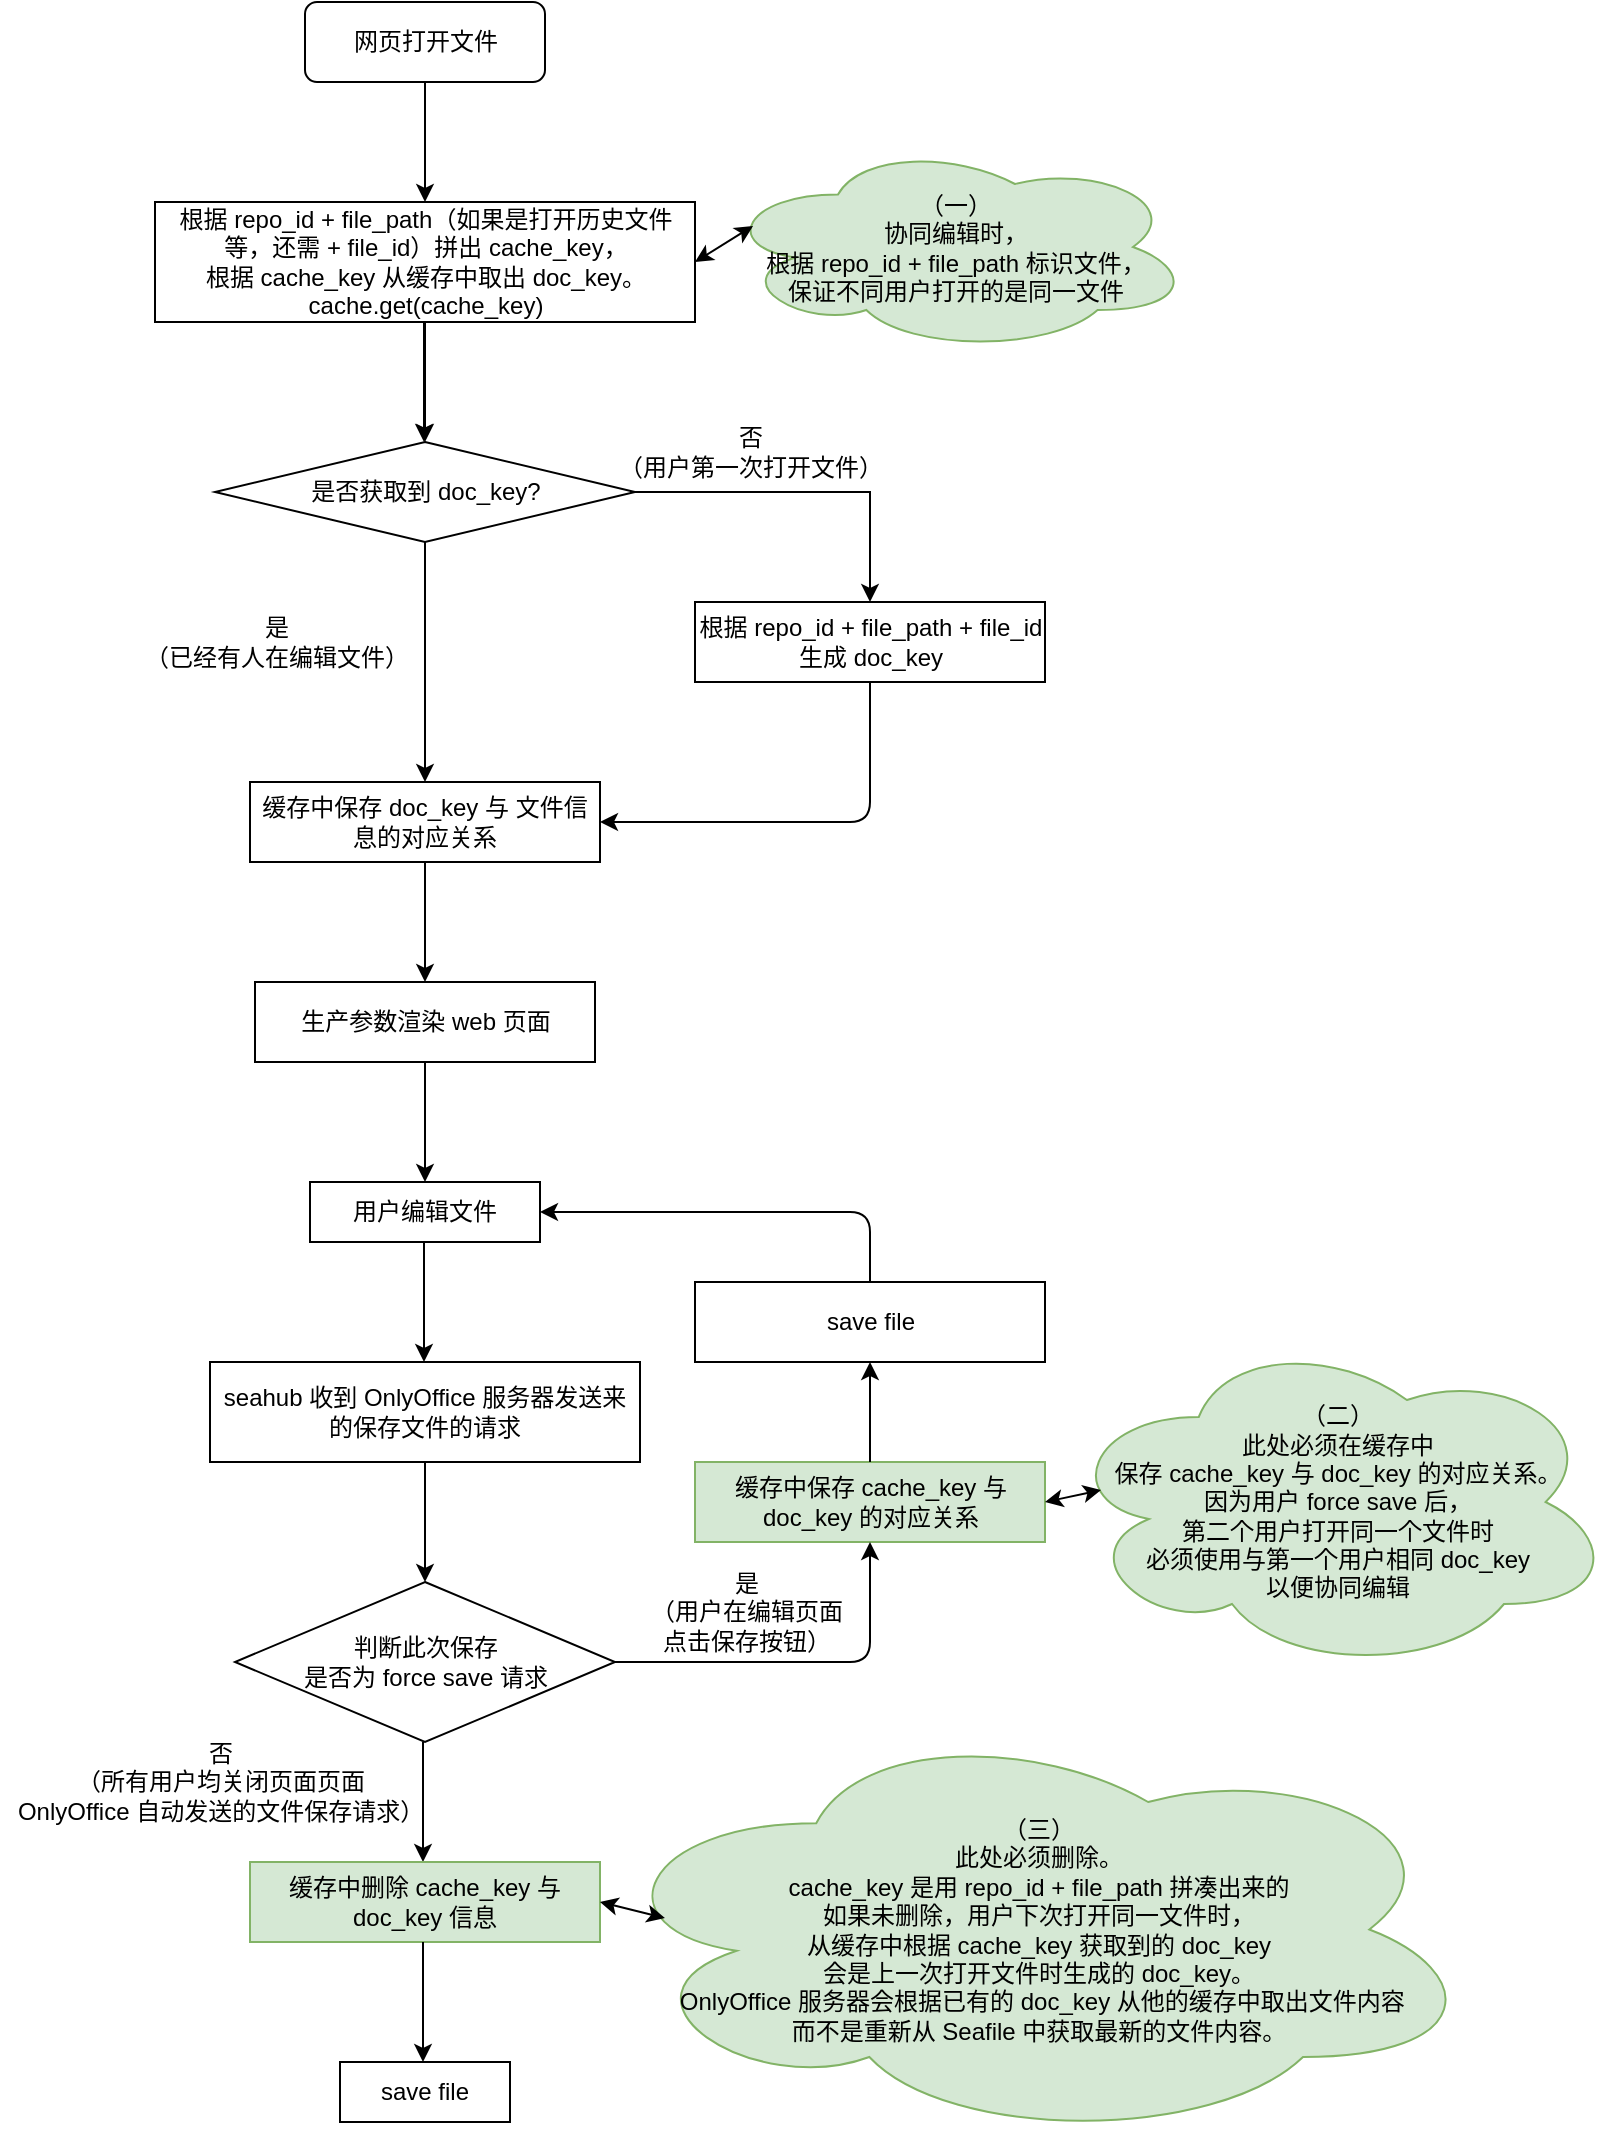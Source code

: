 <mxfile version="14.6.13" type="device"><diagram id="C5RBs43oDa-KdzZeNtuy" name="Page-1"><mxGraphModel dx="894" dy="680" grid="1" gridSize="10" guides="1" tooltips="1" connect="1" arrows="1" fold="1" page="1" pageScale="1" pageWidth="827" pageHeight="1169" math="0" shadow="0"><root><mxCell id="WIyWlLk6GJQsqaUBKTNV-0"/><mxCell id="WIyWlLk6GJQsqaUBKTNV-1" parent="WIyWlLk6GJQsqaUBKTNV-0"/><mxCell id="_BDDPMPituGsSAiVVs8M-18" value="" style="edgeStyle=orthogonalEdgeStyle;rounded=0;jumpSize=6;orthogonalLoop=1;jettySize=auto;html=1;startSize=6;sourcePerimeterSpacing=0;endSize=6;" parent="WIyWlLk6GJQsqaUBKTNV-1" source="_BDDPMPituGsSAiVVs8M-0" target="_BDDPMPituGsSAiVVs8M-3" edge="1"><mxGeometry relative="1" as="geometry"/></mxCell><mxCell id="_BDDPMPituGsSAiVVs8M-0" value="&lt;span&gt;根据 repo_id + file_path（如果是打开历史文件等，还需 + file_id）拼出 cache_key，&lt;/span&gt;&lt;br&gt;&lt;span&gt;根据 cache_key 从缓存中取出 doc_key。&lt;/span&gt;&lt;br&gt;&lt;span&gt;cache.get(cache_key)&lt;/span&gt;" style="rounded=0;whiteSpace=wrap;html=1;" parent="WIyWlLk6GJQsqaUBKTNV-1" vertex="1"><mxGeometry x="97.5" y="140" width="270" height="60" as="geometry"/></mxCell><mxCell id="_BDDPMPituGsSAiVVs8M-1" value="网页打开文件" style="rounded=1;whiteSpace=wrap;html=1;fontSize=12;glass=0;strokeWidth=1;shadow=0;" parent="WIyWlLk6GJQsqaUBKTNV-1" vertex="1"><mxGeometry x="172.5" y="40" width="120" height="40" as="geometry"/></mxCell><mxCell id="_BDDPMPituGsSAiVVs8M-2" value="" style="endArrow=classic;html=1;exitX=0.5;exitY=1;exitDx=0;exitDy=0;endSize=6;" parent="WIyWlLk6GJQsqaUBKTNV-1" source="_BDDPMPituGsSAiVVs8M-1" target="_BDDPMPituGsSAiVVs8M-0" edge="1"><mxGeometry width="50" height="50" relative="1" as="geometry"><mxPoint x="42.5" y="300" as="sourcePoint"/><mxPoint x="92.5" y="250" as="targetPoint"/></mxGeometry></mxCell><mxCell id="_BDDPMPituGsSAiVVs8M-12" style="edgeStyle=orthogonalEdgeStyle;rounded=0;jumpSize=6;orthogonalLoop=1;jettySize=auto;html=1;exitX=1;exitY=0.5;exitDx=0;exitDy=0;startSize=6;sourcePerimeterSpacing=0;endSize=6;entryX=0.5;entryY=0;entryDx=0;entryDy=0;" parent="WIyWlLk6GJQsqaUBKTNV-1" source="_BDDPMPituGsSAiVVs8M-3" target="_BDDPMPituGsSAiVVs8M-8" edge="1"><mxGeometry relative="1" as="geometry"><mxPoint x="452.5" y="285" as="targetPoint"/></mxGeometry></mxCell><mxCell id="_BDDPMPituGsSAiVVs8M-3" value="是否获取到 doc_key?" style="rhombus;whiteSpace=wrap;html=1;" parent="WIyWlLk6GJQsqaUBKTNV-1" vertex="1"><mxGeometry x="127.5" y="260" width="210" height="50" as="geometry"/></mxCell><mxCell id="_BDDPMPituGsSAiVVs8M-4" value="" style="endArrow=classic;html=1;exitX=0.5;exitY=1;exitDx=0;exitDy=0;" parent="WIyWlLk6GJQsqaUBKTNV-1" edge="1"><mxGeometry width="50" height="50" relative="1" as="geometry"><mxPoint x="232" y="200" as="sourcePoint"/><mxPoint x="232" y="260" as="targetPoint"/></mxGeometry></mxCell><mxCell id="_BDDPMPituGsSAiVVs8M-5" style="edgeStyle=orthogonalEdgeStyle;rounded=0;jumpSize=2;orthogonalLoop=1;jettySize=auto;html=1;exitX=0.5;exitY=1;exitDx=0;exitDy=0;" parent="WIyWlLk6GJQsqaUBKTNV-1" source="_BDDPMPituGsSAiVVs8M-3" target="_BDDPMPituGsSAiVVs8M-3" edge="1"><mxGeometry relative="1" as="geometry"/></mxCell><mxCell id="_BDDPMPituGsSAiVVs8M-7" value="缓存中保存 doc_key 与 文件信息的对应关系&lt;br&gt;" style="rounded=0;whiteSpace=wrap;html=1;" parent="WIyWlLk6GJQsqaUBKTNV-1" vertex="1"><mxGeometry x="145" y="430" width="175" height="40" as="geometry"/></mxCell><mxCell id="_BDDPMPituGsSAiVVs8M-8" value="根据 repo_id + file_path + file_id 生成 doc_key" style="rounded=0;whiteSpace=wrap;html=1;" parent="WIyWlLk6GJQsqaUBKTNV-1" vertex="1"><mxGeometry x="367.5" y="340" width="175" height="40" as="geometry"/></mxCell><mxCell id="_BDDPMPituGsSAiVVs8M-11" value="" style="endArrow=classic;html=1;entryX=0.5;entryY=0;entryDx=0;entryDy=0;" parent="WIyWlLk6GJQsqaUBKTNV-1" target="_BDDPMPituGsSAiVVs8M-7" edge="1"><mxGeometry width="50" height="50" relative="1" as="geometry"><mxPoint x="232.5" y="310" as="sourcePoint"/><mxPoint x="242.5" y="310" as="targetPoint"/></mxGeometry></mxCell><mxCell id="_BDDPMPituGsSAiVVs8M-13" value="否&lt;br&gt;（用户第一次打开文件）" style="text;html=1;align=center;verticalAlign=middle;resizable=0;points=[];autosize=1;" parent="WIyWlLk6GJQsqaUBKTNV-1" vertex="1"><mxGeometry x="320" y="250" width="150" height="30" as="geometry"/></mxCell><mxCell id="_BDDPMPituGsSAiVVs8M-14" value="是&lt;br&gt;（已经有人在编辑文件）" style="text;html=1;align=center;verticalAlign=middle;resizable=0;points=[];autosize=1;" parent="WIyWlLk6GJQsqaUBKTNV-1" vertex="1"><mxGeometry x="82.5" y="345" width="150" height="30" as="geometry"/></mxCell><mxCell id="_BDDPMPituGsSAiVVs8M-17" value="" style="endArrow=classic;html=1;edgeStyle=orthogonalEdgeStyle;exitX=0.5;exitY=1;exitDx=0;exitDy=0;entryX=1;entryY=0.5;entryDx=0;entryDy=0;" parent="WIyWlLk6GJQsqaUBKTNV-1" source="_BDDPMPituGsSAiVVs8M-8" target="_BDDPMPituGsSAiVVs8M-7" edge="1"><mxGeometry width="50" height="50" relative="1" as="geometry"><mxPoint x="362.5" y="340" as="sourcePoint"/><mxPoint x="322.5" y="450" as="targetPoint"/><Array as="points"><mxPoint x="455.5" y="450"/></Array></mxGeometry></mxCell><mxCell id="_BDDPMPituGsSAiVVs8M-19" value="" style="edgeStyle=orthogonalEdgeStyle;rounded=0;jumpSize=6;orthogonalLoop=1;jettySize=auto;html=1;startSize=6;sourcePerimeterSpacing=0;endSize=6;" parent="WIyWlLk6GJQsqaUBKTNV-1" edge="1"><mxGeometry relative="1" as="geometry"><mxPoint x="232.5" y="470" as="sourcePoint"/><mxPoint x="232.5" y="530" as="targetPoint"/></mxGeometry></mxCell><mxCell id="_BDDPMPituGsSAiVVs8M-21" value="生产参数渲染 web 页面" style="rounded=0;whiteSpace=wrap;html=1;" parent="WIyWlLk6GJQsqaUBKTNV-1" vertex="1"><mxGeometry x="147.5" y="530" width="170" height="40" as="geometry"/></mxCell><mxCell id="_BDDPMPituGsSAiVVs8M-24" value="" style="edgeStyle=orthogonalEdgeStyle;rounded=0;jumpSize=6;orthogonalLoop=1;jettySize=auto;html=1;startSize=6;sourcePerimeterSpacing=0;endSize=6;" parent="WIyWlLk6GJQsqaUBKTNV-1" edge="1"><mxGeometry relative="1" as="geometry"><mxPoint x="232" y="660" as="sourcePoint"/><mxPoint x="232" y="720" as="targetPoint"/><Array as="points"><mxPoint x="232" y="704"/><mxPoint x="232" y="704"/></Array></mxGeometry></mxCell><mxCell id="_BDDPMPituGsSAiVVs8M-25" value="seahub 收到 OnlyOffice 服务器发送来的保存文件的请求&lt;br&gt;" style="rounded=0;whiteSpace=wrap;html=1;" parent="WIyWlLk6GJQsqaUBKTNV-1" vertex="1"><mxGeometry x="125" y="720" width="215" height="50" as="geometry"/></mxCell><mxCell id="_BDDPMPituGsSAiVVs8M-29" value="" style="edgeStyle=orthogonalEdgeStyle;rounded=0;jumpSize=6;orthogonalLoop=1;jettySize=auto;html=1;startSize=6;sourcePerimeterSpacing=0;endSize=6;" parent="WIyWlLk6GJQsqaUBKTNV-1" edge="1"><mxGeometry relative="1" as="geometry"><mxPoint x="232.5" y="770" as="sourcePoint"/><mxPoint x="232.5" y="830" as="targetPoint"/></mxGeometry></mxCell><mxCell id="_BDDPMPituGsSAiVVs8M-30" value="&lt;span&gt;判断此次保存&lt;br&gt;是否为 force save 请求&lt;/span&gt;" style="rhombus;whiteSpace=wrap;html=1;" parent="WIyWlLk6GJQsqaUBKTNV-1" vertex="1"><mxGeometry x="137.5" y="830" width="190" height="80" as="geometry"/></mxCell><mxCell id="_BDDPMPituGsSAiVVs8M-31" value="" style="edgeStyle=orthogonalEdgeStyle;rounded=0;jumpSize=6;orthogonalLoop=1;jettySize=auto;html=1;startSize=6;sourcePerimeterSpacing=0;endSize=6;" parent="WIyWlLk6GJQsqaUBKTNV-1" edge="1"><mxGeometry relative="1" as="geometry"><mxPoint x="231.5" y="910" as="sourcePoint"/><mxPoint x="231.5" y="970" as="targetPoint"/></mxGeometry></mxCell><mxCell id="_BDDPMPituGsSAiVVs8M-32" value="否&lt;br&gt;（所有用户均关闭页面页面&lt;br&gt;OnlyOffice 自动发送的文件保存请求）" style="text;html=1;align=center;verticalAlign=middle;resizable=0;points=[];autosize=1;" parent="WIyWlLk6GJQsqaUBKTNV-1" vertex="1"><mxGeometry x="20" y="905" width="220" height="50" as="geometry"/></mxCell><mxCell id="_BDDPMPituGsSAiVVs8M-33" value="用户编辑文件" style="rounded=0;whiteSpace=wrap;html=1;" parent="WIyWlLk6GJQsqaUBKTNV-1" vertex="1"><mxGeometry x="175" y="630" width="115" height="30" as="geometry"/></mxCell><mxCell id="_BDDPMPituGsSAiVVs8M-34" value="" style="edgeStyle=orthogonalEdgeStyle;rounded=0;jumpSize=6;orthogonalLoop=1;jettySize=auto;html=1;startSize=6;sourcePerimeterSpacing=0;endSize=6;" parent="WIyWlLk6GJQsqaUBKTNV-1" edge="1"><mxGeometry relative="1" as="geometry"><mxPoint x="232.5" y="570" as="sourcePoint"/><mxPoint x="232.5" y="630" as="targetPoint"/></mxGeometry></mxCell><mxCell id="_BDDPMPituGsSAiVVs8M-35" value="缓存中保存 cache_key 与 doc_key 的对应关系" style="rounded=0;whiteSpace=wrap;html=1;fillColor=#d5e8d4;strokeColor=#82b366;" parent="WIyWlLk6GJQsqaUBKTNV-1" vertex="1"><mxGeometry x="367.5" y="770" width="175" height="40" as="geometry"/></mxCell><mxCell id="_BDDPMPituGsSAiVVs8M-36" value="" style="endArrow=classic;html=1;edgeStyle=orthogonalEdgeStyle;exitX=1;exitY=0.5;exitDx=0;exitDy=0;entryX=0.5;entryY=1;entryDx=0;entryDy=0;" parent="WIyWlLk6GJQsqaUBKTNV-1" source="_BDDPMPituGsSAiVVs8M-30" target="_BDDPMPituGsSAiVVs8M-35" edge="1"><mxGeometry width="50" height="50" relative="1" as="geometry"><mxPoint x="367.5" y="890" as="sourcePoint"/><mxPoint x="417.5" y="840" as="targetPoint"/></mxGeometry></mxCell><mxCell id="_BDDPMPituGsSAiVVs8M-37" value="save file" style="rounded=0;whiteSpace=wrap;html=1;" parent="WIyWlLk6GJQsqaUBKTNV-1" vertex="1"><mxGeometry x="367.5" y="680" width="175" height="40" as="geometry"/></mxCell><mxCell id="_BDDPMPituGsSAiVVs8M-38" value="" style="endArrow=classic;html=1;exitX=0.5;exitY=0;exitDx=0;exitDy=0;entryX=0.5;entryY=1;entryDx=0;entryDy=0;" parent="WIyWlLk6GJQsqaUBKTNV-1" source="_BDDPMPituGsSAiVVs8M-35" target="_BDDPMPituGsSAiVVs8M-37" edge="1"><mxGeometry width="50" height="50" relative="1" as="geometry"><mxPoint x="352.5" y="690" as="sourcePoint"/><mxPoint x="402.5" y="640" as="targetPoint"/></mxGeometry></mxCell><mxCell id="_BDDPMPituGsSAiVVs8M-39" value="" style="endArrow=classic;html=1;edgeStyle=orthogonalEdgeStyle;exitX=0.5;exitY=0;exitDx=0;exitDy=0;entryX=1;entryY=0.5;entryDx=0;entryDy=0;" parent="WIyWlLk6GJQsqaUBKTNV-1" source="_BDDPMPituGsSAiVVs8M-37" target="_BDDPMPituGsSAiVVs8M-33" edge="1"><mxGeometry width="50" height="50" relative="1" as="geometry"><mxPoint x="352.5" y="690" as="sourcePoint"/><mxPoint x="402.5" y="600" as="targetPoint"/><Array as="points"><mxPoint x="455.5" y="645"/></Array></mxGeometry></mxCell><mxCell id="_BDDPMPituGsSAiVVs8M-40" value="是&lt;br&gt;（用户在编辑页面&lt;br&gt;点击保存按钮）" style="text;html=1;align=center;verticalAlign=middle;resizable=0;points=[];autosize=1;" parent="WIyWlLk6GJQsqaUBKTNV-1" vertex="1"><mxGeometry x="337.5" y="820" width="110" height="50" as="geometry"/></mxCell><mxCell id="_BDDPMPituGsSAiVVs8M-41" value="缓存中删除 cache_key 与 doc_key 信息" style="rounded=0;whiteSpace=wrap;html=1;fillColor=#d5e8d4;strokeColor=#82b366;" parent="WIyWlLk6GJQsqaUBKTNV-1" vertex="1"><mxGeometry x="145" y="970" width="175" height="40" as="geometry"/></mxCell><mxCell id="_BDDPMPituGsSAiVVs8M-42" value="save file" style="rounded=0;whiteSpace=wrap;html=1;" parent="WIyWlLk6GJQsqaUBKTNV-1" vertex="1"><mxGeometry x="190" y="1070" width="85" height="30" as="geometry"/></mxCell><mxCell id="_BDDPMPituGsSAiVVs8M-43" value="" style="edgeStyle=orthogonalEdgeStyle;rounded=0;jumpSize=6;orthogonalLoop=1;jettySize=auto;html=1;startSize=6;sourcePerimeterSpacing=0;endSize=6;" parent="WIyWlLk6GJQsqaUBKTNV-1" edge="1"><mxGeometry relative="1" as="geometry"><mxPoint x="231.5" y="1010" as="sourcePoint"/><mxPoint x="231.5" y="1070" as="targetPoint"/></mxGeometry></mxCell><mxCell id="_BDDPMPituGsSAiVVs8M-47" value="（二）&lt;br&gt;此处必须在缓存中&lt;br&gt;保存 cache_key 与 doc_key 的对应关系。&lt;br&gt;因为用户 force save 后，&lt;br&gt;第二个用户打开同一个文件时&lt;br&gt;必须使用与第一个用户相同 doc_key&lt;br&gt;以便协同编辑" style="ellipse;shape=cloud;whiteSpace=wrap;html=1;labelBackgroundColor=none;fillColor=#d5e8d4;strokeColor=#82b366;" parent="WIyWlLk6GJQsqaUBKTNV-1" vertex="1"><mxGeometry x="550" y="705" width="277.5" height="170" as="geometry"/></mxCell><mxCell id="_BDDPMPituGsSAiVVs8M-50" value="（三）&lt;br&gt;此处必须删除。&lt;br&gt;cache_key 是用 repo_id + file_path 拼凑出来的&lt;br&gt;如果未删除，用户下次打开同一文件时，&lt;br&gt;从缓存中根据 cache_key 获取到的 doc_key&lt;br&gt;会是上一次打开文件时生成的 doc_key。&lt;br&gt;&amp;nbsp;OnlyOffice 服务器会根据已有的 doc_key 从他的缓存中取出文件内容&lt;br&gt;而不是重新从 Seafile 中获取最新的文件内容。" style="ellipse;shape=cloud;whiteSpace=wrap;html=1;fillColor=#d5e8d4;strokeColor=#82b366;" parent="WIyWlLk6GJQsqaUBKTNV-1" vertex="1"><mxGeometry x="317.5" y="897.5" width="442.5" height="212.5" as="geometry"/></mxCell><mxCell id="_BDDPMPituGsSAiVVs8M-53" value="" style="endArrow=classic;startArrow=classic;html=1;exitX=1;exitY=0.5;exitDx=0;exitDy=0;entryX=0.079;entryY=0.473;entryDx=0;entryDy=0;entryPerimeter=0;" parent="WIyWlLk6GJQsqaUBKTNV-1" source="_BDDPMPituGsSAiVVs8M-41" target="_BDDPMPituGsSAiVVs8M-50" edge="1"><mxGeometry width="50" height="50" relative="1" as="geometry"><mxPoint x="430" y="920" as="sourcePoint"/><mxPoint x="480" y="870" as="targetPoint"/></mxGeometry></mxCell><mxCell id="_BDDPMPituGsSAiVVs8M-55" value="" style="endArrow=classic;startArrow=classic;html=1;entryX=0.074;entryY=0.465;entryDx=0;entryDy=0;entryPerimeter=0;exitX=1;exitY=0.5;exitDx=0;exitDy=0;" parent="WIyWlLk6GJQsqaUBKTNV-1" source="_BDDPMPituGsSAiVVs8M-35" target="_BDDPMPituGsSAiVVs8M-47" edge="1"><mxGeometry width="50" height="50" relative="1" as="geometry"><mxPoint x="430" y="920" as="sourcePoint"/><mxPoint x="480" y="870" as="targetPoint"/></mxGeometry></mxCell><mxCell id="MxKDjzEedFEfOn1oi8N1-1" value="（一）&lt;br&gt;协同编辑时，&lt;br&gt;根据 repo_id + file_path 标识文件，&lt;br&gt;保证不同用户打开的是同一文件" style="ellipse;shape=cloud;whiteSpace=wrap;html=1;align=center;labelBackgroundColor=none;fillColor=#d5e8d4;strokeColor=#82b366;" vertex="1" parent="WIyWlLk6GJQsqaUBKTNV-1"><mxGeometry x="380" y="110" width="236" height="105" as="geometry"/></mxCell><mxCell id="MxKDjzEedFEfOn1oi8N1-2" value="" style="endArrow=classic;startArrow=classic;html=1;entryX=0.07;entryY=0.4;entryDx=0;entryDy=0;entryPerimeter=0;exitX=1;exitY=0.5;exitDx=0;exitDy=0;" edge="1" parent="WIyWlLk6GJQsqaUBKTNV-1" source="_BDDPMPituGsSAiVVs8M-0" target="MxKDjzEedFEfOn1oi8N1-1"><mxGeometry width="50" height="50" relative="1" as="geometry"><mxPoint x="430" y="380" as="sourcePoint"/><mxPoint x="480" y="330" as="targetPoint"/></mxGeometry></mxCell></root></mxGraphModel></diagram></mxfile>